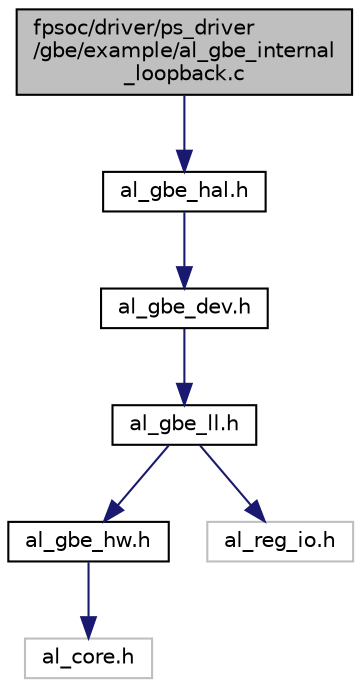 digraph "fpsoc/driver/ps_driver/gbe/example/al_gbe_internal_loopback.c"
{
  edge [fontname="Helvetica",fontsize="10",labelfontname="Helvetica",labelfontsize="10"];
  node [fontname="Helvetica",fontsize="10",shape=record];
  Node0 [label="fpsoc/driver/ps_driver\l/gbe/example/al_gbe_internal\l_loopback.c",height=0.2,width=0.4,color="black", fillcolor="grey75", style="filled", fontcolor="black"];
  Node0 -> Node1 [color="midnightblue",fontsize="10",style="solid",fontname="Helvetica"];
  Node1 [label="al_gbe_hal.h",height=0.2,width=0.4,color="black", fillcolor="white", style="filled",URL="$al__gbe__hal_8h.html"];
  Node1 -> Node2 [color="midnightblue",fontsize="10",style="solid",fontname="Helvetica"];
  Node2 [label="al_gbe_dev.h",height=0.2,width=0.4,color="black", fillcolor="white", style="filled",URL="$al__gbe__dev_8h.html"];
  Node2 -> Node3 [color="midnightblue",fontsize="10",style="solid",fontname="Helvetica"];
  Node3 [label="al_gbe_ll.h",height=0.2,width=0.4,color="black", fillcolor="white", style="filled",URL="$al__gbe__ll_8h.html"];
  Node3 -> Node4 [color="midnightblue",fontsize="10",style="solid",fontname="Helvetica"];
  Node4 [label="al_gbe_hw.h",height=0.2,width=0.4,color="black", fillcolor="white", style="filled",URL="$al__gbe__hw_8h.html"];
  Node4 -> Node5 [color="midnightblue",fontsize="10",style="solid",fontname="Helvetica"];
  Node5 [label="al_core.h",height=0.2,width=0.4,color="grey75", fillcolor="white", style="filled"];
  Node3 -> Node6 [color="midnightblue",fontsize="10",style="solid",fontname="Helvetica"];
  Node6 [label="al_reg_io.h",height=0.2,width=0.4,color="grey75", fillcolor="white", style="filled"];
}
